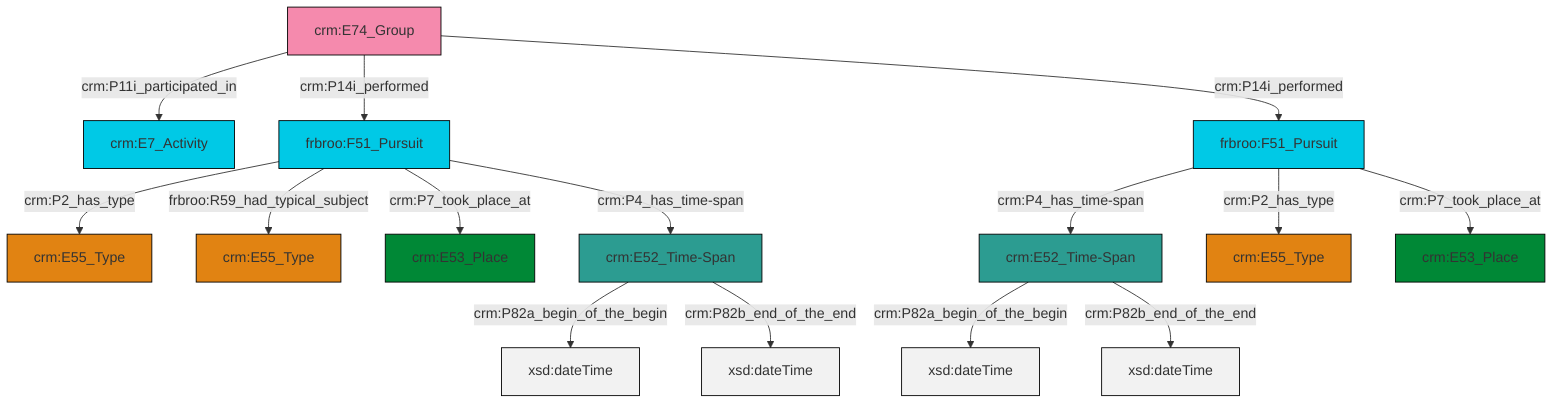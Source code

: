 graph TD
classDef Literal fill:#f2f2f2,stroke:#000000;
classDef CRM_Entity fill:#FFFFFF,stroke:#000000;
classDef Temporal_Entity fill:#00C9E6, stroke:#000000;
classDef Type fill:#E18312, stroke:#000000;
classDef Time-Span fill:#2C9C91, stroke:#000000;
classDef Appellation fill:#FFEB7F, stroke:#000000;
classDef Place fill:#008836, stroke:#000000;
classDef Persistent_Item fill:#B266B2, stroke:#000000;
classDef Conceptual_Object fill:#FFD700, stroke:#000000;
classDef Physical_Thing fill:#D2B48C, stroke:#000000;
classDef Actor fill:#f58aad, stroke:#000000;
classDef PC_Classes fill:#4ce600, stroke:#000000;
classDef Multi fill:#cccccc,stroke:#000000;

2["crm:E74_Group"]:::Actor -->|crm:P11i_participated_in| 3["crm:E7_Activity"]:::Temporal_Entity
8["frbroo:F51_Pursuit"]:::Temporal_Entity -->|crm:P2_has_type| 0["crm:E55_Type"]:::Type
11["frbroo:F51_Pursuit"]:::Temporal_Entity -->|crm:P4_has_time-span| 13["crm:E52_Time-Span"]:::Time-Span
8["frbroo:F51_Pursuit"]:::Temporal_Entity -->|crm:P7_took_place_at| 6["crm:E53_Place"]:::Place
9["crm:E52_Time-Span"]:::Time-Span -->|crm:P82a_begin_of_the_begin| 17[xsd:dateTime]:::Literal
11["frbroo:F51_Pursuit"]:::Temporal_Entity -->|crm:P2_has_type| 14["crm:E55_Type"]:::Type
8["frbroo:F51_Pursuit"]:::Temporal_Entity -->|frbroo:R59_had_typical_subject| 4["crm:E55_Type"]:::Type
13["crm:E52_Time-Span"]:::Time-Span -->|crm:P82a_begin_of_the_begin| 19[xsd:dateTime]:::Literal
11["frbroo:F51_Pursuit"]:::Temporal_Entity -->|crm:P7_took_place_at| 21["crm:E53_Place"]:::Place
2["crm:E74_Group"]:::Actor -->|crm:P14i_performed| 8["frbroo:F51_Pursuit"]:::Temporal_Entity
2["crm:E74_Group"]:::Actor -->|crm:P14i_performed| 11["frbroo:F51_Pursuit"]:::Temporal_Entity
13["crm:E52_Time-Span"]:::Time-Span -->|crm:P82b_end_of_the_end| 26[xsd:dateTime]:::Literal
8["frbroo:F51_Pursuit"]:::Temporal_Entity -->|crm:P4_has_time-span| 9["crm:E52_Time-Span"]:::Time-Span
9["crm:E52_Time-Span"]:::Time-Span -->|crm:P82b_end_of_the_end| 27[xsd:dateTime]:::Literal
